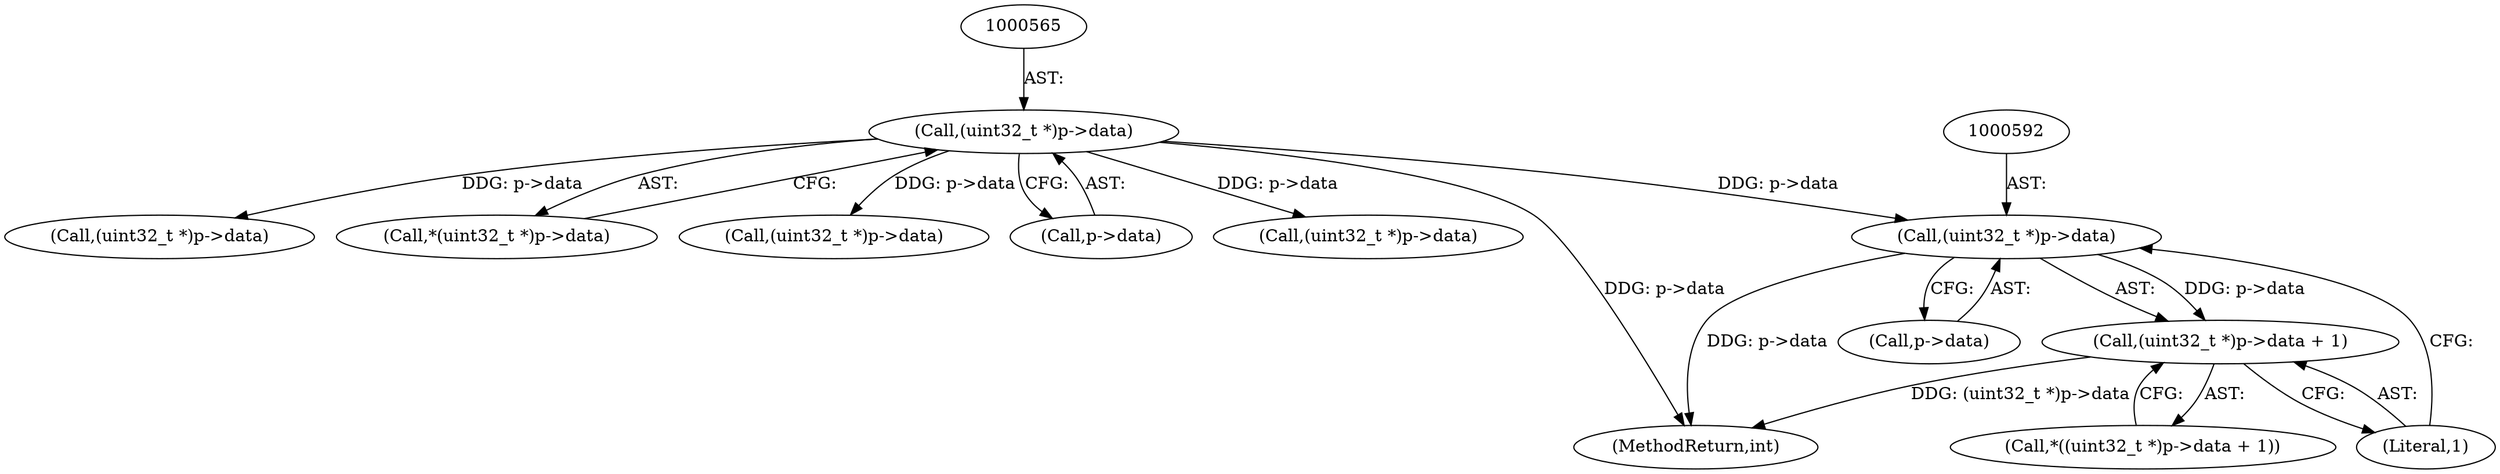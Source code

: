 digraph "0_Android_557bd7bfe6c4895faee09e46fc9b5304a956c8b7@pointer" {
"1000591" [label="(Call,(uint32_t *)p->data)"];
"1000564" [label="(Call,(uint32_t *)p->data)"];
"1000590" [label="(Call,(uint32_t *)p->data + 1)"];
"1000596" [label="(Literal,1)"];
"1000591" [label="(Call,(uint32_t *)p->data)"];
"1000590" [label="(Call,(uint32_t *)p->data + 1)"];
"1000593" [label="(Call,p->data)"];
"1000564" [label="(Call,(uint32_t *)p->data)"];
"1000577" [label="(Call,(uint32_t *)p->data)"];
"1000563" [label="(Call,*(uint32_t *)p->data)"];
"1000605" [label="(Call,(uint32_t *)p->data)"];
"1000566" [label="(Call,p->data)"];
"1000589" [label="(Call,*((uint32_t *)p->data + 1))"];
"1001060" [label="(MethodReturn,int)"];
"1000619" [label="(Call,(uint32_t *)p->data)"];
"1000591" -> "1000590"  [label="AST: "];
"1000591" -> "1000593"  [label="CFG: "];
"1000592" -> "1000591"  [label="AST: "];
"1000593" -> "1000591"  [label="AST: "];
"1000596" -> "1000591"  [label="CFG: "];
"1000591" -> "1001060"  [label="DDG: p->data"];
"1000591" -> "1000590"  [label="DDG: p->data"];
"1000564" -> "1000591"  [label="DDG: p->data"];
"1000564" -> "1000563"  [label="AST: "];
"1000564" -> "1000566"  [label="CFG: "];
"1000565" -> "1000564"  [label="AST: "];
"1000566" -> "1000564"  [label="AST: "];
"1000563" -> "1000564"  [label="CFG: "];
"1000564" -> "1001060"  [label="DDG: p->data"];
"1000564" -> "1000577"  [label="DDG: p->data"];
"1000564" -> "1000605"  [label="DDG: p->data"];
"1000564" -> "1000619"  [label="DDG: p->data"];
"1000590" -> "1000589"  [label="AST: "];
"1000590" -> "1000596"  [label="CFG: "];
"1000596" -> "1000590"  [label="AST: "];
"1000589" -> "1000590"  [label="CFG: "];
"1000590" -> "1001060"  [label="DDG: (uint32_t *)p->data"];
}
